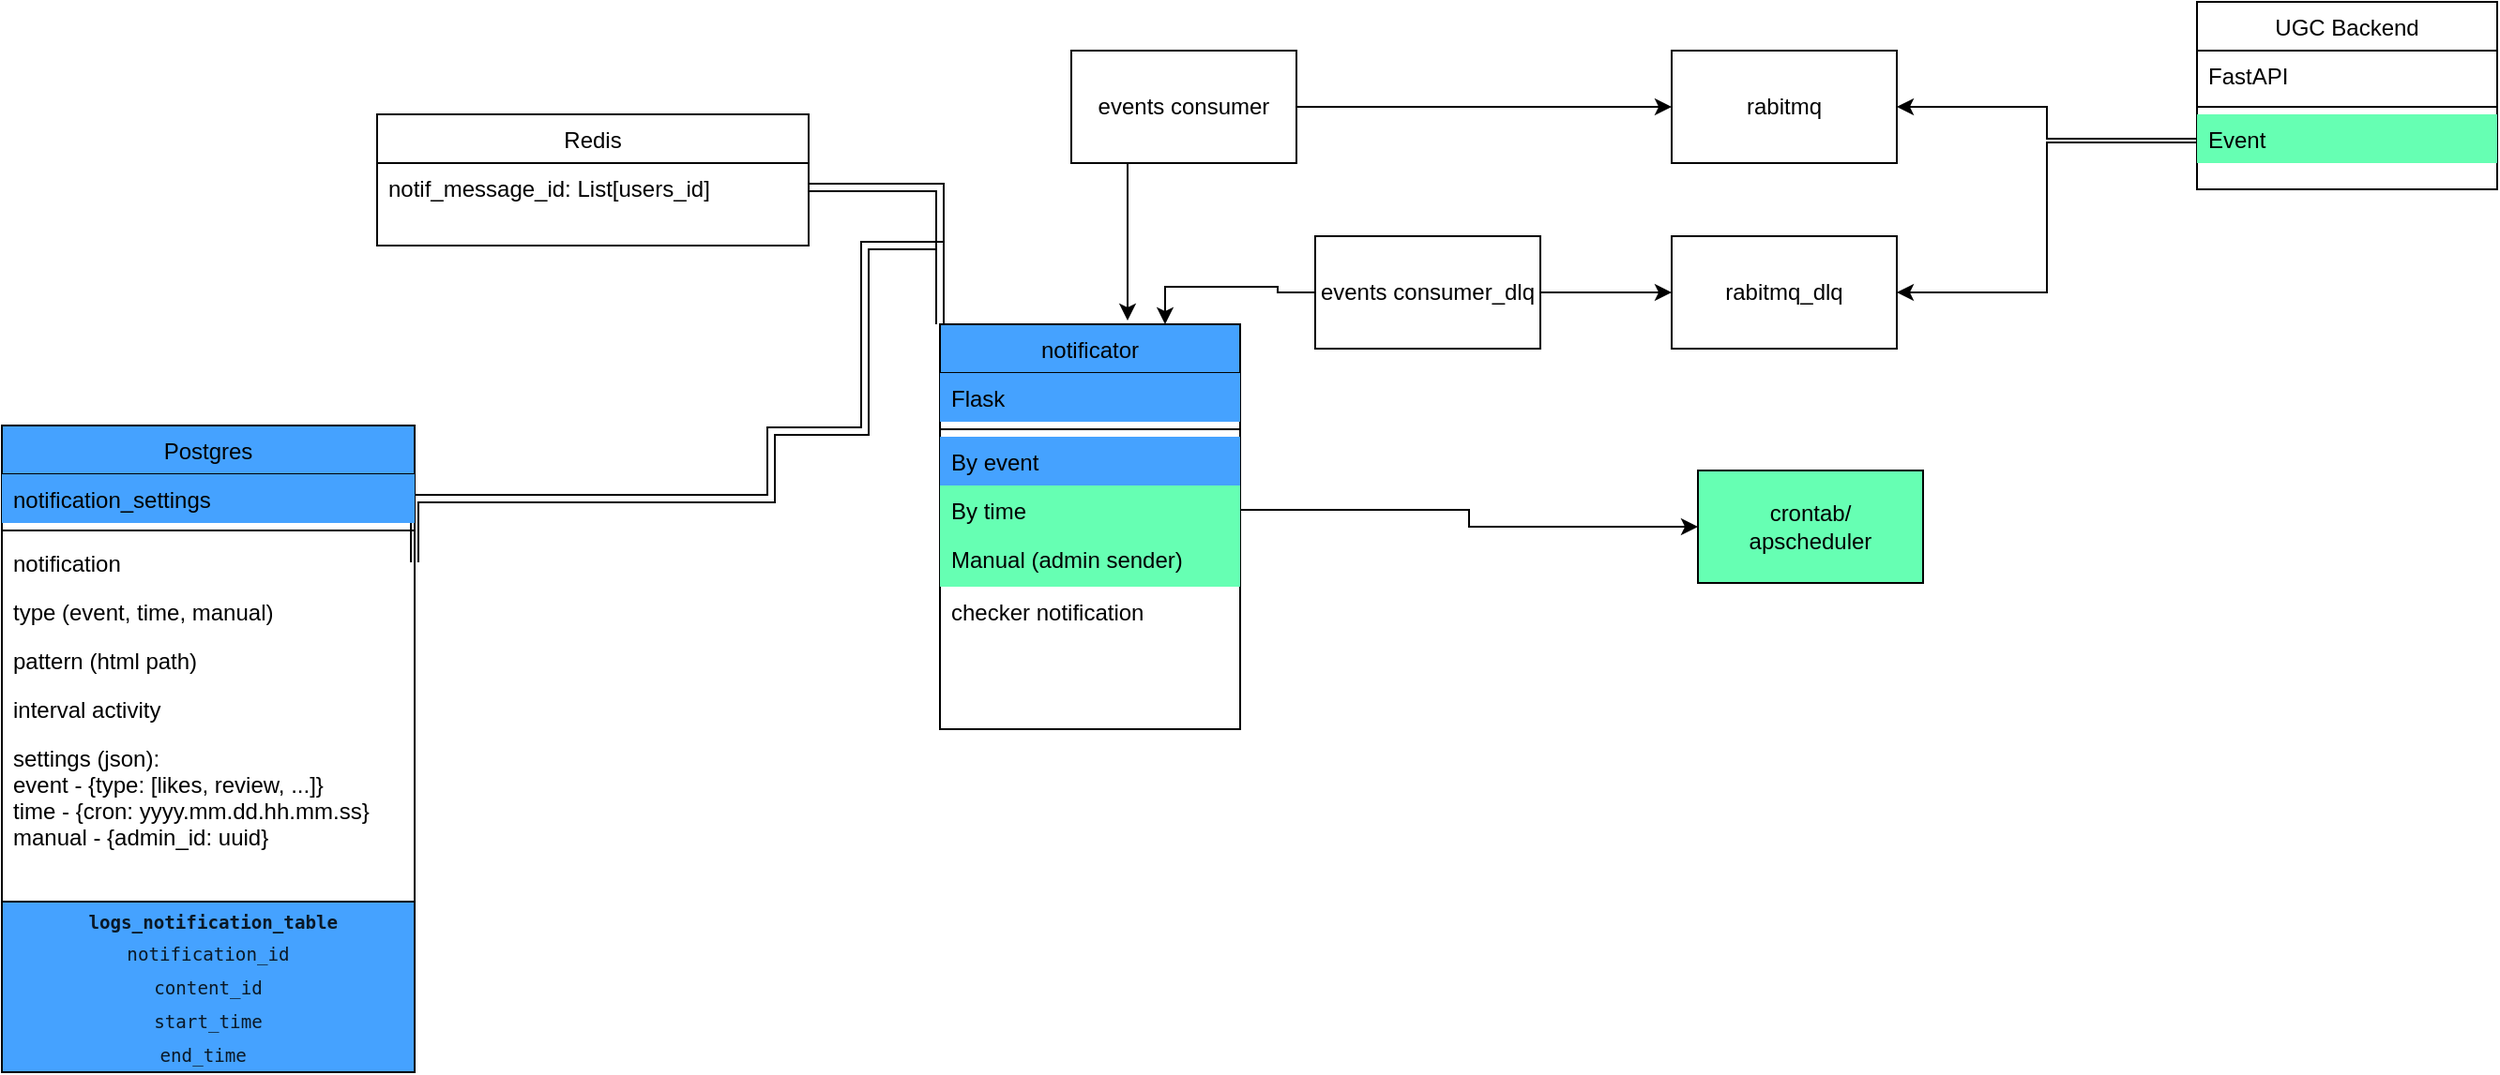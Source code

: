 <mxfile version="21.0.6"><diagram id="C5RBs43oDa-KdzZeNtuy" name="Page-1"><mxGraphModel dx="1514" dy="944" grid="1" gridSize="10" guides="1" tooltips="1" connect="1" arrows="1" fold="1" page="1" pageScale="1" pageWidth="827" pageHeight="1169" math="0" shadow="0"><root><mxCell id="WIyWlLk6GJQsqaUBKTNV-0"/><mxCell id="WIyWlLk6GJQsqaUBKTNV-1" parent="WIyWlLk6GJQsqaUBKTNV-0"/><mxCell id="oXzIRPWj1clB41x3ZmVq-0" value="notificator&#xA;" style="swimlane;fontStyle=0;align=center;verticalAlign=top;childLayout=stackLayout;horizontal=1;startSize=26;horizontalStack=0;resizeParent=1;resizeLast=0;collapsible=1;marginBottom=0;rounded=0;shadow=0;strokeWidth=1;fillColor=#45A2FF;" parent="WIyWlLk6GJQsqaUBKTNV-1" vertex="1"><mxGeometry x="1250" y="212" width="160" height="216" as="geometry"><mxRectangle x="550" y="140" width="160" height="26" as="alternateBounds"/></mxGeometry></mxCell><mxCell id="oXzIRPWj1clB41x3ZmVq-1" value="Flask" style="text;align=left;verticalAlign=top;spacingLeft=4;spacingRight=4;overflow=hidden;rotatable=0;points=[[0,0.5],[1,0.5]];portConstraint=eastwest;fillColor=#45A2FF;" parent="oXzIRPWj1clB41x3ZmVq-0" vertex="1"><mxGeometry y="26" width="160" height="26" as="geometry"/></mxCell><mxCell id="oXzIRPWj1clB41x3ZmVq-6" value="" style="line;html=1;strokeWidth=1;align=left;verticalAlign=middle;spacingTop=-1;spacingLeft=3;spacingRight=3;rotatable=0;labelPosition=right;points=[];portConstraint=eastwest;" parent="oXzIRPWj1clB41x3ZmVq-0" vertex="1"><mxGeometry y="52" width="160" height="8" as="geometry"/></mxCell><mxCell id="oXzIRPWj1clB41x3ZmVq-8" value="By event" style="text;align=left;verticalAlign=top;spacingLeft=4;spacingRight=4;overflow=hidden;rotatable=0;points=[[0,0.5],[1,0.5]];portConstraint=eastwest;fillColor=#45A2FF;" parent="oXzIRPWj1clB41x3ZmVq-0" vertex="1"><mxGeometry y="60" width="160" height="26" as="geometry"/></mxCell><mxCell id="oXzIRPWj1clB41x3ZmVq-9" value="By time" style="text;align=left;verticalAlign=top;spacingLeft=4;spacingRight=4;overflow=hidden;rotatable=0;points=[[0,0.5],[1,0.5]];portConstraint=eastwest;fillColor=#66FFB3;" parent="oXzIRPWj1clB41x3ZmVq-0" vertex="1"><mxGeometry y="86" width="160" height="26" as="geometry"/></mxCell><mxCell id="oXzIRPWj1clB41x3ZmVq-10" value="Manual (admin sender)" style="text;align=left;verticalAlign=top;spacingLeft=4;spacingRight=4;overflow=hidden;rotatable=0;points=[[0,0.5],[1,0.5]];portConstraint=eastwest;fillColor=#66FFB3;" parent="oXzIRPWj1clB41x3ZmVq-0" vertex="1"><mxGeometry y="112" width="160" height="28" as="geometry"/></mxCell><mxCell id="oXzIRPWj1clB41x3ZmVq-42" value="checker notification" style="text;align=left;verticalAlign=top;spacingLeft=4;spacingRight=4;overflow=hidden;rotatable=0;points=[[0,0.5],[1,0.5]];portConstraint=eastwest;" parent="oXzIRPWj1clB41x3ZmVq-0" vertex="1"><mxGeometry y="140" width="160" height="26" as="geometry"/></mxCell><mxCell id="oXzIRPWj1clB41x3ZmVq-11" value="crontab/&lt;br&gt;apscheduler" style="rounded=0;whiteSpace=wrap;html=1;fillColor=#66FFB3;" parent="WIyWlLk6GJQsqaUBKTNV-1" vertex="1"><mxGeometry x="1654" y="290" width="120" height="60" as="geometry"/></mxCell><mxCell id="oXzIRPWj1clB41x3ZmVq-13" style="edgeStyle=orthogonalEdgeStyle;rounded=0;orthogonalLoop=1;jettySize=auto;html=1;entryX=0;entryY=0.5;entryDx=0;entryDy=0;" parent="WIyWlLk6GJQsqaUBKTNV-1" source="oXzIRPWj1clB41x3ZmVq-9" target="oXzIRPWj1clB41x3ZmVq-11" edge="1"><mxGeometry relative="1" as="geometry"/></mxCell><mxCell id="oXzIRPWj1clB41x3ZmVq-15" value="rabitmq" style="rounded=0;whiteSpace=wrap;html=1;" parent="WIyWlLk6GJQsqaUBKTNV-1" vertex="1"><mxGeometry x="1640" y="66" width="120" height="60" as="geometry"/></mxCell><mxCell id="oXzIRPWj1clB41x3ZmVq-16" style="edgeStyle=orthogonalEdgeStyle;rounded=0;orthogonalLoop=1;jettySize=auto;html=1;exitX=1;exitY=0.5;exitDx=0;exitDy=0;entryX=0;entryY=0.5;entryDx=0;entryDy=0;" parent="WIyWlLk6GJQsqaUBKTNV-1" source="J4FH4XJpbIowLXP31mT4-0" target="oXzIRPWj1clB41x3ZmVq-15" edge="1"><mxGeometry relative="1" as="geometry"/></mxCell><mxCell id="H-mmJcnQUszS6N4VdVZG-2" style="edgeStyle=orthogonalEdgeStyle;rounded=0;orthogonalLoop=1;jettySize=auto;html=1;exitX=0;exitY=0.75;exitDx=0;exitDy=0;entryX=1;entryY=0.5;entryDx=0;entryDy=0;" edge="1" parent="WIyWlLk6GJQsqaUBKTNV-1" source="oXzIRPWj1clB41x3ZmVq-17" target="H-mmJcnQUszS6N4VdVZG-0"><mxGeometry relative="1" as="geometry"/></mxCell><mxCell id="oXzIRPWj1clB41x3ZmVq-17" value="UGC Backend" style="swimlane;fontStyle=0;align=center;verticalAlign=top;childLayout=stackLayout;horizontal=1;startSize=26;horizontalStack=0;resizeParent=1;resizeLast=0;collapsible=1;marginBottom=0;rounded=0;shadow=0;strokeWidth=1;" parent="WIyWlLk6GJQsqaUBKTNV-1" vertex="1"><mxGeometry x="1920" y="40" width="160" height="100" as="geometry"><mxRectangle x="550" y="140" width="160" height="26" as="alternateBounds"/></mxGeometry></mxCell><mxCell id="oXzIRPWj1clB41x3ZmVq-18" value="FastAPI" style="text;align=left;verticalAlign=top;spacingLeft=4;spacingRight=4;overflow=hidden;rotatable=0;points=[[0,0.5],[1,0.5]];portConstraint=eastwest;" parent="oXzIRPWj1clB41x3ZmVq-17" vertex="1"><mxGeometry y="26" width="160" height="26" as="geometry"/></mxCell><mxCell id="oXzIRPWj1clB41x3ZmVq-19" value="" style="line;html=1;strokeWidth=1;align=left;verticalAlign=middle;spacingTop=-1;spacingLeft=3;spacingRight=3;rotatable=0;labelPosition=right;points=[];portConstraint=eastwest;" parent="oXzIRPWj1clB41x3ZmVq-17" vertex="1"><mxGeometry y="52" width="160" height="8" as="geometry"/></mxCell><mxCell id="oXzIRPWj1clB41x3ZmVq-22" value="Event" style="text;align=left;verticalAlign=top;spacingLeft=4;spacingRight=4;overflow=hidden;rotatable=0;points=[[0,0.5],[1,0.5]];portConstraint=eastwest;fillColor=#66FFB3;" parent="oXzIRPWj1clB41x3ZmVq-17" vertex="1"><mxGeometry y="60" width="160" height="26" as="geometry"/></mxCell><mxCell id="oXzIRPWj1clB41x3ZmVq-23" style="edgeStyle=orthogonalEdgeStyle;rounded=0;orthogonalLoop=1;jettySize=auto;html=1;exitX=0;exitY=0.5;exitDx=0;exitDy=0;entryX=1;entryY=0.5;entryDx=0;entryDy=0;" parent="WIyWlLk6GJQsqaUBKTNV-1" source="oXzIRPWj1clB41x3ZmVq-22" target="oXzIRPWj1clB41x3ZmVq-15" edge="1"><mxGeometry relative="1" as="geometry"/></mxCell><mxCell id="oXzIRPWj1clB41x3ZmVq-25" style="edgeStyle=orthogonalEdgeStyle;rounded=0;orthogonalLoop=1;jettySize=auto;html=1;exitX=1;exitY=0.5;exitDx=0;exitDy=0;shape=link;entryX=0;entryY=0;entryDx=0;entryDy=0;" parent="WIyWlLk6GJQsqaUBKTNV-1" source="oXzIRPWj1clB41x3ZmVq-36" target="oXzIRPWj1clB41x3ZmVq-0" edge="1"><mxGeometry relative="1" as="geometry"><mxPoint x="1110" y="300" as="sourcePoint"/><Array as="points"><mxPoint x="970" y="305"/><mxPoint x="1160" y="305"/><mxPoint x="1160" y="269"/><mxPoint x="1210" y="269"/><mxPoint x="1210" y="170"/></Array></mxGeometry></mxCell><mxCell id="oXzIRPWj1clB41x3ZmVq-28" value="Redis" style="swimlane;fontStyle=0;align=center;verticalAlign=top;childLayout=stackLayout;horizontal=1;startSize=26;horizontalStack=0;resizeParent=1;resizeLast=0;collapsible=1;marginBottom=0;rounded=0;shadow=0;strokeWidth=1;" parent="WIyWlLk6GJQsqaUBKTNV-1" vertex="1"><mxGeometry x="950" y="100" width="230" height="70" as="geometry"><mxRectangle x="550" y="140" width="160" height="26" as="alternateBounds"/></mxGeometry></mxCell><mxCell id="oXzIRPWj1clB41x3ZmVq-31" value="notif_message_id: List[users_id]" style="text;align=left;verticalAlign=top;spacingLeft=4;spacingRight=4;overflow=hidden;rotatable=0;points=[[0,0.5],[1,0.5]];portConstraint=eastwest;" parent="oXzIRPWj1clB41x3ZmVq-28" vertex="1"><mxGeometry y="26" width="230" height="26" as="geometry"/></mxCell><mxCell id="oXzIRPWj1clB41x3ZmVq-34" style="edgeStyle=orthogonalEdgeStyle;shape=link;rounded=0;orthogonalLoop=1;jettySize=auto;html=1;exitX=1;exitY=0.5;exitDx=0;exitDy=0;entryX=0;entryY=0;entryDx=0;entryDy=0;" parent="WIyWlLk6GJQsqaUBKTNV-1" source="oXzIRPWj1clB41x3ZmVq-31" target="oXzIRPWj1clB41x3ZmVq-0" edge="1"><mxGeometry relative="1" as="geometry"/></mxCell><mxCell id="oXzIRPWj1clB41x3ZmVq-35" value="Postgres" style="swimlane;fontStyle=0;align=center;verticalAlign=top;childLayout=stackLayout;horizontal=1;startSize=26;horizontalStack=0;resizeParent=1;resizeLast=0;collapsible=1;marginBottom=0;rounded=0;shadow=0;strokeWidth=1;fillColor=#45A2FF;" parent="WIyWlLk6GJQsqaUBKTNV-1" vertex="1"><mxGeometry x="750" y="266" width="220" height="254" as="geometry"><mxRectangle x="550" y="140" width="160" height="26" as="alternateBounds"/></mxGeometry></mxCell><mxCell id="oXzIRPWj1clB41x3ZmVq-45" value="notification_settings" style="text;align=left;verticalAlign=top;spacingLeft=4;spacingRight=4;overflow=hidden;rotatable=0;points=[[0,0.5],[1,0.5]];portConstraint=eastwest;fillColor=#45A2FF;" parent="oXzIRPWj1clB41x3ZmVq-35" vertex="1"><mxGeometry y="26" width="220" height="26" as="geometry"/></mxCell><mxCell id="oXzIRPWj1clB41x3ZmVq-44" value="" style="line;html=1;strokeWidth=1;align=left;verticalAlign=middle;spacingTop=-1;spacingLeft=3;spacingRight=3;rotatable=0;labelPosition=right;points=[];portConstraint=eastwest;" parent="oXzIRPWj1clB41x3ZmVq-35" vertex="1"><mxGeometry y="52" width="220" height="8" as="geometry"/></mxCell><mxCell id="oXzIRPWj1clB41x3ZmVq-36" value="notification" style="text;align=left;verticalAlign=top;spacingLeft=4;spacingRight=4;overflow=hidden;rotatable=0;points=[[0,0.5],[1,0.5]];portConstraint=eastwest;" parent="oXzIRPWj1clB41x3ZmVq-35" vertex="1"><mxGeometry y="60" width="220" height="26" as="geometry"/></mxCell><mxCell id="oXzIRPWj1clB41x3ZmVq-37" value="type (event, time, manual)" style="text;align=left;verticalAlign=top;spacingLeft=4;spacingRight=4;overflow=hidden;rotatable=0;points=[[0,0.5],[1,0.5]];portConstraint=eastwest;" parent="oXzIRPWj1clB41x3ZmVq-35" vertex="1"><mxGeometry y="86" width="220" height="26" as="geometry"/></mxCell><mxCell id="oXzIRPWj1clB41x3ZmVq-38" value="pattern (html path)" style="text;align=left;verticalAlign=top;spacingLeft=4;spacingRight=4;overflow=hidden;rotatable=0;points=[[0,0.5],[1,0.5]];portConstraint=eastwest;" parent="oXzIRPWj1clB41x3ZmVq-35" vertex="1"><mxGeometry y="112" width="220" height="26" as="geometry"/></mxCell><mxCell id="oXzIRPWj1clB41x3ZmVq-43" value="interval activity" style="text;align=left;verticalAlign=top;spacingLeft=4;spacingRight=4;overflow=hidden;rotatable=0;points=[[0,0.5],[1,0.5]];portConstraint=eastwest;" parent="oXzIRPWj1clB41x3ZmVq-35" vertex="1"><mxGeometry y="138" width="220" height="26" as="geometry"/></mxCell><mxCell id="oXzIRPWj1clB41x3ZmVq-46" value="settings (json):&#xA;event - {type: [likes, review, ...]}&#xA;time - {cron: yyyy.mm.dd.hh.mm.ss}&#xA;manual - {admin_id: uuid}" style="text;align=left;verticalAlign=top;spacingLeft=4;spacingRight=4;overflow=hidden;rotatable=0;points=[[0,0.5],[1,0.5]];portConstraint=eastwest;" parent="oXzIRPWj1clB41x3ZmVq-35" vertex="1"><mxGeometry y="164" width="220" height="76" as="geometry"/></mxCell><mxCell id="oXzIRPWj1clB41x3ZmVq-41" value="&lt;code style=&quot;display: inline; box-sizing: border-box; min-width: 1.86em; padding: 0.35em 0.55em; border-radius: 4px; font-family: Menlo, &amp;quot;Ubuntu Mono&amp;quot;, consolas, source-code-pro, monospace; font-size: 0.8em; line-height: 1.86em; color: rgba(0, 0, 0, 0.85); background-color: var(--color-background-alternate); box-shadow: inset 0 0 0 1px var(--color-background-glassy-c); word-break: break-word;&quot; class=&quot;code-inline code-inline_theme_light&quot;&gt;&lt;b&gt;logs_notification_table&lt;/b&gt;&lt;br&gt;notification_id&lt;br&gt;content_id&lt;br&gt;start_time&lt;br&gt;end_time&lt;br&gt;&lt;/code&gt;" style="rounded=0;whiteSpace=wrap;html=1;fillColor=#45A2FF;" parent="WIyWlLk6GJQsqaUBKTNV-1" vertex="1"><mxGeometry x="750" y="520" width="220" height="91" as="geometry"/></mxCell><mxCell id="J4FH4XJpbIowLXP31mT4-1" style="edgeStyle=orthogonalEdgeStyle;rounded=0;orthogonalLoop=1;jettySize=auto;html=1;exitX=0.25;exitY=1;exitDx=0;exitDy=0;" parent="WIyWlLk6GJQsqaUBKTNV-1" source="J4FH4XJpbIowLXP31mT4-0" edge="1"><mxGeometry relative="1" as="geometry"><mxPoint x="1350" y="210" as="targetPoint"/></mxGeometry></mxCell><mxCell id="J4FH4XJpbIowLXP31mT4-0" value="events consumer" style="rounded=0;whiteSpace=wrap;html=1;" parent="WIyWlLk6GJQsqaUBKTNV-1" vertex="1"><mxGeometry x="1320" y="66" width="120" height="60" as="geometry"/></mxCell><mxCell id="H-mmJcnQUszS6N4VdVZG-0" value="rabitmq_dlq" style="rounded=0;whiteSpace=wrap;html=1;" vertex="1" parent="WIyWlLk6GJQsqaUBKTNV-1"><mxGeometry x="1640" y="165" width="120" height="60" as="geometry"/></mxCell><mxCell id="H-mmJcnQUszS6N4VdVZG-3" style="edgeStyle=orthogonalEdgeStyle;rounded=0;orthogonalLoop=1;jettySize=auto;html=1;exitX=1;exitY=0.5;exitDx=0;exitDy=0;entryX=0;entryY=0.5;entryDx=0;entryDy=0;" edge="1" parent="WIyWlLk6GJQsqaUBKTNV-1" source="H-mmJcnQUszS6N4VdVZG-1" target="H-mmJcnQUszS6N4VdVZG-0"><mxGeometry relative="1" as="geometry"/></mxCell><mxCell id="H-mmJcnQUszS6N4VdVZG-4" style="edgeStyle=orthogonalEdgeStyle;rounded=0;orthogonalLoop=1;jettySize=auto;html=1;exitX=0;exitY=0.5;exitDx=0;exitDy=0;entryX=0.75;entryY=0;entryDx=0;entryDy=0;" edge="1" parent="WIyWlLk6GJQsqaUBKTNV-1" source="H-mmJcnQUszS6N4VdVZG-1" target="oXzIRPWj1clB41x3ZmVq-0"><mxGeometry relative="1" as="geometry"/></mxCell><mxCell id="H-mmJcnQUszS6N4VdVZG-1" value="events consumer_dlq" style="rounded=0;whiteSpace=wrap;html=1;" vertex="1" parent="WIyWlLk6GJQsqaUBKTNV-1"><mxGeometry x="1450" y="165" width="120" height="60" as="geometry"/></mxCell></root></mxGraphModel></diagram></mxfile>